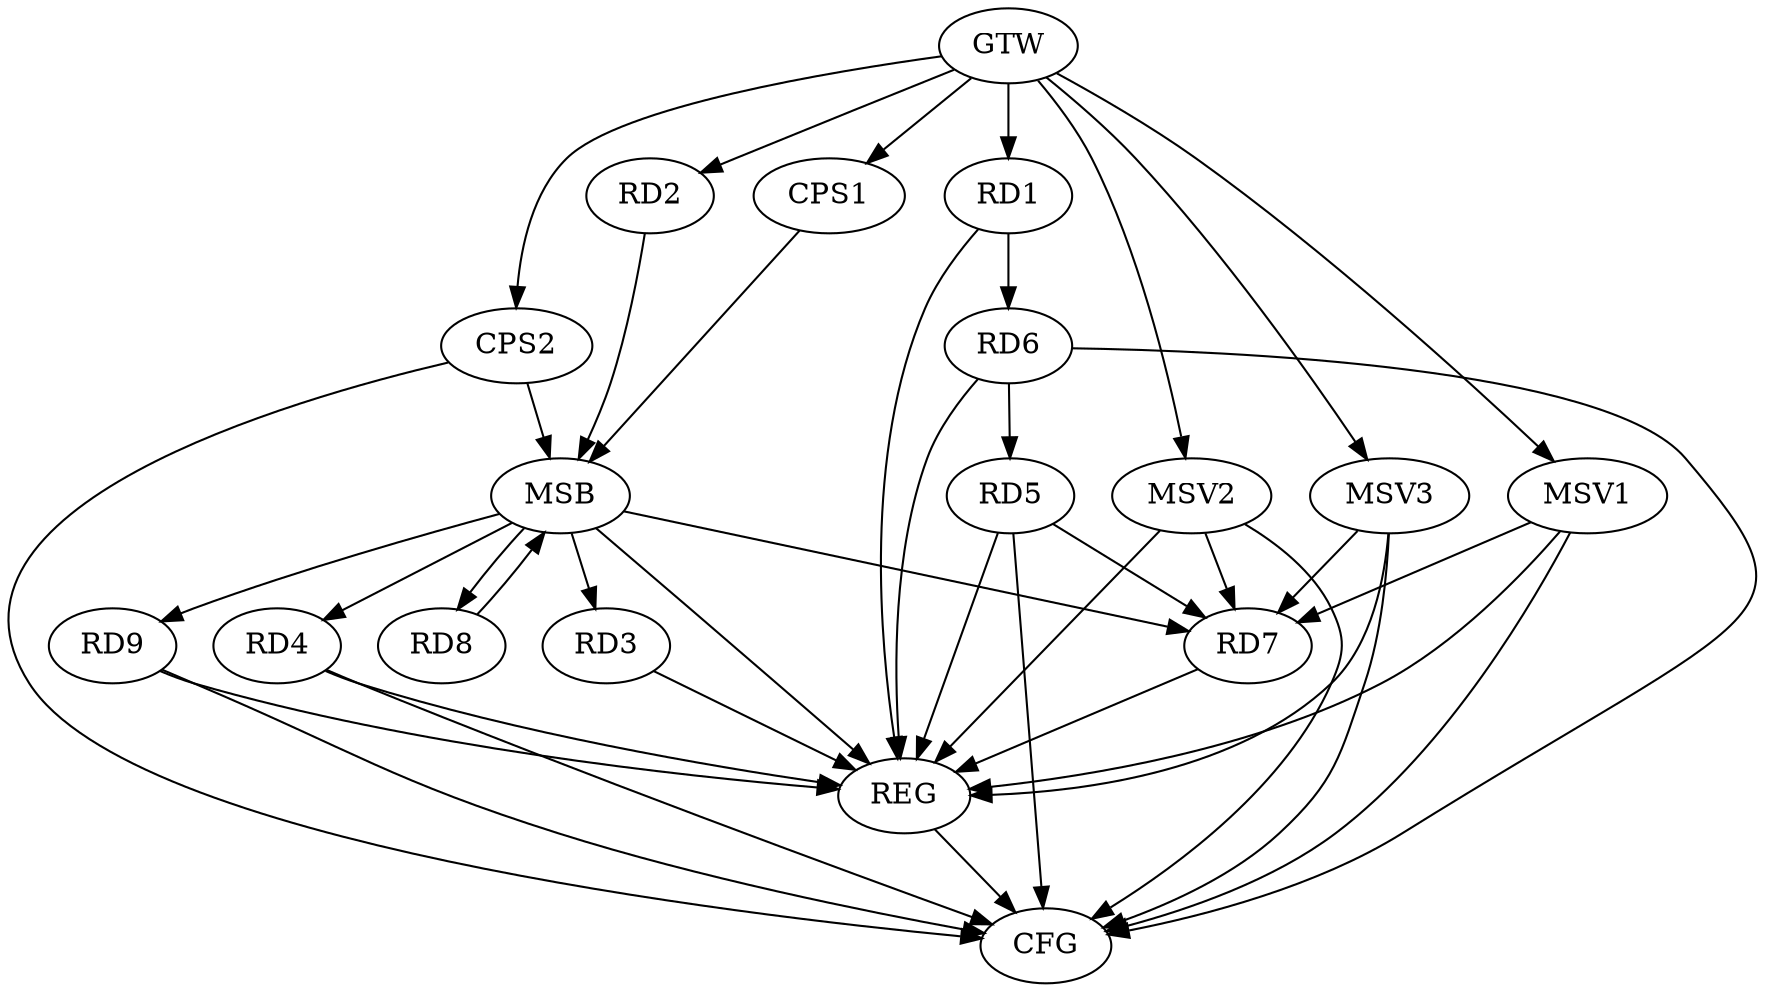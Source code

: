 strict digraph G {
  RD1 [ label="RD1" ];
  RD2 [ label="RD2" ];
  RD3 [ label="RD3" ];
  RD4 [ label="RD4" ];
  RD5 [ label="RD5" ];
  RD6 [ label="RD6" ];
  RD7 [ label="RD7" ];
  RD8 [ label="RD8" ];
  RD9 [ label="RD9" ];
  CPS1 [ label="CPS1" ];
  CPS2 [ label="CPS2" ];
  GTW [ label="GTW" ];
  REG [ label="REG" ];
  MSB [ label="MSB" ];
  CFG [ label="CFG" ];
  MSV1 [ label="MSV1" ];
  MSV2 [ label="MSV2" ];
  MSV3 [ label="MSV3" ];
  RD1 -> RD6;
  RD6 -> RD5;
  RD5 -> RD7;
  GTW -> RD1;
  GTW -> RD2;
  GTW -> CPS1;
  GTW -> CPS2;
  RD1 -> REG;
  RD3 -> REG;
  RD4 -> REG;
  RD5 -> REG;
  RD6 -> REG;
  RD7 -> REG;
  RD9 -> REG;
  RD2 -> MSB;
  MSB -> RD8;
  MSB -> REG;
  RD8 -> MSB;
  MSB -> RD4;
  CPS1 -> MSB;
  MSB -> RD3;
  CPS2 -> MSB;
  MSB -> RD7;
  MSB -> RD9;
  RD5 -> CFG;
  RD6 -> CFG;
  RD9 -> CFG;
  RD4 -> CFG;
  CPS2 -> CFG;
  REG -> CFG;
  MSV1 -> RD7;
  GTW -> MSV1;
  MSV1 -> REG;
  MSV1 -> CFG;
  MSV2 -> RD7;
  GTW -> MSV2;
  MSV2 -> REG;
  MSV2 -> CFG;
  MSV3 -> RD7;
  GTW -> MSV3;
  MSV3 -> REG;
  MSV3 -> CFG;
}
